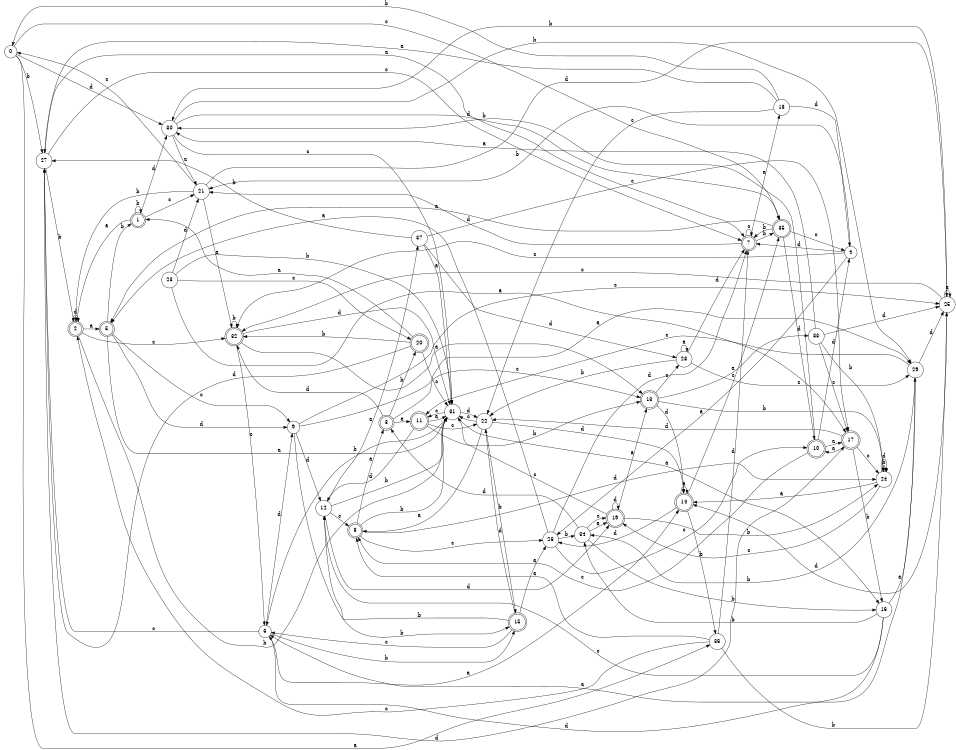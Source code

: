 digraph n31_2 {
__start0 [label="" shape="none"];

rankdir=LR;
size="8,5";

s0 [style="filled", color="black", fillcolor="white" shape="circle", label="0"];
s1 [style="rounded,filled", color="black", fillcolor="white" shape="doublecircle", label="1"];
s2 [style="rounded,filled", color="black", fillcolor="white" shape="doublecircle", label="2"];
s3 [style="rounded,filled", color="black", fillcolor="white" shape="doublecircle", label="3"];
s4 [style="filled", color="black", fillcolor="white" shape="circle", label="4"];
s5 [style="rounded,filled", color="black", fillcolor="white" shape="doublecircle", label="5"];
s6 [style="filled", color="black", fillcolor="white" shape="circle", label="6"];
s7 [style="rounded,filled", color="black", fillcolor="white" shape="doublecircle", label="7"];
s8 [style="rounded,filled", color="black", fillcolor="white" shape="doublecircle", label="8"];
s9 [style="filled", color="black", fillcolor="white" shape="circle", label="9"];
s10 [style="rounded,filled", color="black", fillcolor="white" shape="doublecircle", label="10"];
s11 [style="rounded,filled", color="black", fillcolor="white" shape="doublecircle", label="11"];
s12 [style="filled", color="black", fillcolor="white" shape="circle", label="12"];
s13 [style="rounded,filled", color="black", fillcolor="white" shape="doublecircle", label="13"];
s14 [style="rounded,filled", color="black", fillcolor="white" shape="doublecircle", label="14"];
s15 [style="rounded,filled", color="black", fillcolor="white" shape="doublecircle", label="15"];
s16 [style="filled", color="black", fillcolor="white" shape="circle", label="16"];
s17 [style="rounded,filled", color="black", fillcolor="white" shape="doublecircle", label="17"];
s18 [style="filled", color="black", fillcolor="white" shape="circle", label="18"];
s19 [style="rounded,filled", color="black", fillcolor="white" shape="doublecircle", label="19"];
s20 [style="rounded,filled", color="black", fillcolor="white" shape="doublecircle", label="20"];
s21 [style="filled", color="black", fillcolor="white" shape="circle", label="21"];
s22 [style="filled", color="black", fillcolor="white" shape="circle", label="22"];
s23 [style="filled", color="black", fillcolor="white" shape="circle", label="23"];
s24 [style="filled", color="black", fillcolor="white" shape="circle", label="24"];
s25 [style="filled", color="black", fillcolor="white" shape="circle", label="25"];
s26 [style="filled", color="black", fillcolor="white" shape="circle", label="26"];
s27 [style="filled", color="black", fillcolor="white" shape="circle", label="27"];
s28 [style="filled", color="black", fillcolor="white" shape="circle", label="28"];
s29 [style="filled", color="black", fillcolor="white" shape="circle", label="29"];
s30 [style="filled", color="black", fillcolor="white" shape="circle", label="30"];
s31 [style="filled", color="black", fillcolor="white" shape="circle", label="31"];
s32 [style="rounded,filled", color="black", fillcolor="white" shape="doublecircle", label="32"];
s33 [style="filled", color="black", fillcolor="white" shape="circle", label="33"];
s34 [style="filled", color="black", fillcolor="white" shape="circle", label="34"];
s35 [style="rounded,filled", color="black", fillcolor="white" shape="doublecircle", label="35"];
s36 [style="filled", color="black", fillcolor="white" shape="circle", label="36"];
s37 [style="filled", color="black", fillcolor="white" shape="circle", label="37"];
s0 -> s36 [label="a"];
s0 -> s27 [label="b"];
s0 -> s35 [label="c"];
s0 -> s30 [label="d"];
s1 -> s2 [label="a"];
s1 -> s1 [label="b"];
s1 -> s21 [label="c"];
s1 -> s30 [label="d"];
s2 -> s5 [label="a"];
s2 -> s31 [label="b"];
s2 -> s32 [label="c"];
s2 -> s2 [label="d"];
s3 -> s11 [label="a"];
s3 -> s20 [label="b"];
s3 -> s13 [label="c"];
s3 -> s32 [label="d"];
s4 -> s26 [label="a"];
s4 -> s21 [label="b"];
s4 -> s32 [label="c"];
s4 -> s7 [label="d"];
s5 -> s31 [label="a"];
s5 -> s1 [label="b"];
s5 -> s9 [label="c"];
s5 -> s9 [label="d"];
s6 -> s14 [label="a"];
s6 -> s15 [label="b"];
s6 -> s27 [label="c"];
s6 -> s9 [label="d"];
s7 -> s18 [label="a"];
s7 -> s35 [label="b"];
s7 -> s7 [label="c"];
s7 -> s21 [label="d"];
s8 -> s3 [label="a"];
s8 -> s31 [label="b"];
s8 -> s26 [label="c"];
s8 -> s24 [label="d"];
s9 -> s29 [label="a"];
s9 -> s15 [label="b"];
s9 -> s25 [label="c"];
s9 -> s12 [label="d"];
s10 -> s17 [label="a"];
s10 -> s30 [label="b"];
s10 -> s8 [label="c"];
s10 -> s4 [label="d"];
s11 -> s31 [label="a"];
s11 -> s13 [label="b"];
s11 -> s22 [label="c"];
s11 -> s12 [label="d"];
s12 -> s37 [label="a"];
s12 -> s31 [label="b"];
s12 -> s8 [label="c"];
s12 -> s19 [label="d"];
s13 -> s33 [label="a"];
s13 -> s24 [label="b"];
s13 -> s28 [label="c"];
s13 -> s14 [label="d"];
s14 -> s14 [label="a"];
s14 -> s36 [label="b"];
s14 -> s35 [label="c"];
s14 -> s26 [label="d"];
s15 -> s26 [label="a"];
s15 -> s12 [label="b"];
s15 -> s6 [label="c"];
s15 -> s22 [label="d"];
s16 -> s29 [label="a"];
s16 -> s34 [label="b"];
s16 -> s12 [label="c"];
s16 -> s6 [label="d"];
s17 -> s10 [label="a"];
s17 -> s16 [label="b"];
s17 -> s24 [label="c"];
s17 -> s22 [label="d"];
s18 -> s27 [label="a"];
s18 -> s0 [label="b"];
s18 -> s22 [label="c"];
s18 -> s4 [label="d"];
s19 -> s13 [label="a"];
s19 -> s24 [label="b"];
s19 -> s31 [label="c"];
s19 -> s19 [label="d"];
s20 -> s1 [label="a"];
s20 -> s32 [label="b"];
s20 -> s31 [label="c"];
s20 -> s27 [label="d"];
s21 -> s32 [label="a"];
s21 -> s2 [label="b"];
s21 -> s0 [label="c"];
s21 -> s25 [label="d"];
s22 -> s8 [label="a"];
s22 -> s15 [label="b"];
s22 -> s31 [label="c"];
s22 -> s14 [label="d"];
s23 -> s17 [label="a"];
s23 -> s31 [label="b"];
s23 -> s20 [label="c"];
s23 -> s21 [label="d"];
s24 -> s14 [label="a"];
s24 -> s24 [label="b"];
s24 -> s19 [label="c"];
s24 -> s24 [label="d"];
s25 -> s25 [label="a"];
s25 -> s30 [label="b"];
s25 -> s32 [label="c"];
s25 -> s14 [label="d"];
s26 -> s5 [label="a"];
s26 -> s34 [label="b"];
s26 -> s10 [label="c"];
s26 -> s7 [label="d"];
s27 -> s7 [label="a"];
s27 -> s2 [label="b"];
s27 -> s7 [label="c"];
s27 -> s17 [label="d"];
s28 -> s28 [label="a"];
s28 -> s22 [label="b"];
s28 -> s29 [label="c"];
s28 -> s7 [label="d"];
s29 -> s6 [label="a"];
s29 -> s34 [label="b"];
s29 -> s11 [label="c"];
s29 -> s25 [label="d"];
s30 -> s21 [label="a"];
s30 -> s29 [label="b"];
s30 -> s31 [label="c"];
s30 -> s35 [label="d"];
s31 -> s16 [label="a"];
s31 -> s6 [label="b"];
s31 -> s11 [label="c"];
s31 -> s22 [label="d"];
s32 -> s13 [label="a"];
s32 -> s32 [label="b"];
s32 -> s6 [label="c"];
s32 -> s31 [label="d"];
s33 -> s30 [label="a"];
s33 -> s24 [label="b"];
s33 -> s17 [label="c"];
s33 -> s25 [label="d"];
s34 -> s19 [label="a"];
s34 -> s16 [label="b"];
s34 -> s19 [label="c"];
s34 -> s3 [label="d"];
s35 -> s5 [label="a"];
s35 -> s7 [label="b"];
s35 -> s4 [label="c"];
s35 -> s10 [label="d"];
s36 -> s8 [label="a"];
s36 -> s25 [label="b"];
s36 -> s2 [label="c"];
s36 -> s7 [label="d"];
s37 -> s31 [label="a"];
s37 -> s27 [label="b"];
s37 -> s17 [label="c"];
s37 -> s28 [label="d"];

}